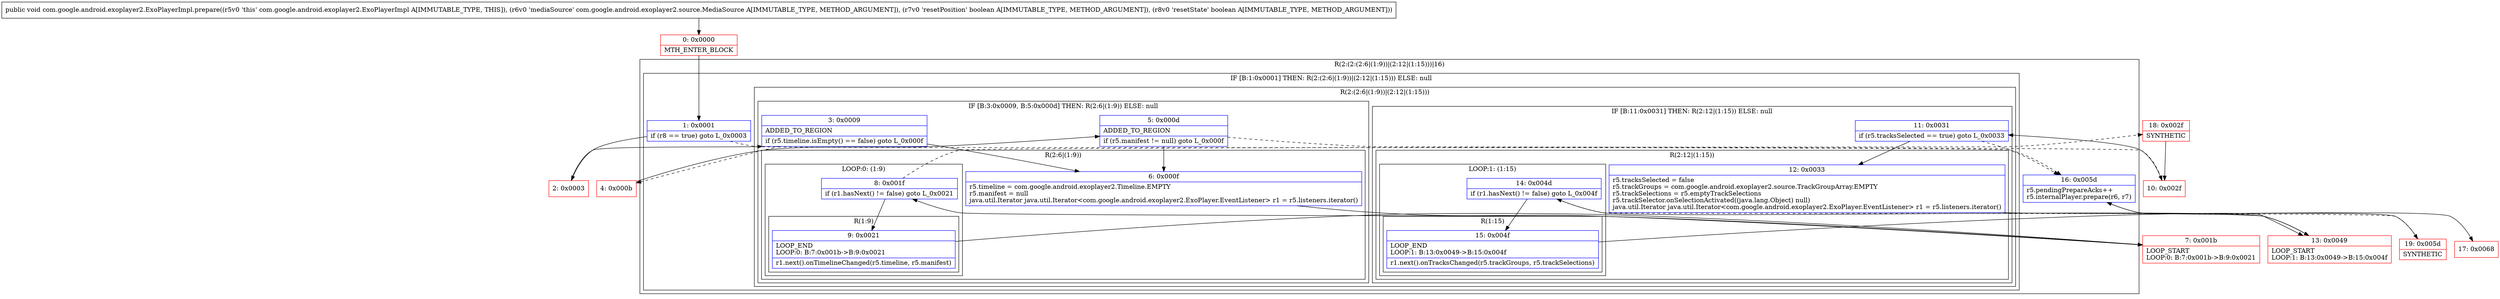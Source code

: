digraph "CFG forcom.google.android.exoplayer2.ExoPlayerImpl.prepare(Lcom\/google\/android\/exoplayer2\/source\/MediaSource;ZZ)V" {
subgraph cluster_Region_1828650553 {
label = "R(2:(2:(2:6|(1:9))|(2:12|(1:15)))|16)";
node [shape=record,color=blue];
subgraph cluster_IfRegion_656631029 {
label = "IF [B:1:0x0001] THEN: R(2:(2:6|(1:9))|(2:12|(1:15))) ELSE: null";
node [shape=record,color=blue];
Node_1 [shape=record,label="{1\:\ 0x0001|if (r8 == true) goto L_0x0003\l}"];
subgraph cluster_Region_1688676745 {
label = "R(2:(2:6|(1:9))|(2:12|(1:15)))";
node [shape=record,color=blue];
subgraph cluster_IfRegion_1685083215 {
label = "IF [B:3:0x0009, B:5:0x000d] THEN: R(2:6|(1:9)) ELSE: null";
node [shape=record,color=blue];
Node_3 [shape=record,label="{3\:\ 0x0009|ADDED_TO_REGION\l|if (r5.timeline.isEmpty() == false) goto L_0x000f\l}"];
Node_5 [shape=record,label="{5\:\ 0x000d|ADDED_TO_REGION\l|if (r5.manifest != null) goto L_0x000f\l}"];
subgraph cluster_Region_1196330642 {
label = "R(2:6|(1:9))";
node [shape=record,color=blue];
Node_6 [shape=record,label="{6\:\ 0x000f|r5.timeline = com.google.android.exoplayer2.Timeline.EMPTY\lr5.manifest = null\ljava.util.Iterator java.util.Iterator\<com.google.android.exoplayer2.ExoPlayer.EventListener\> r1 = r5.listeners.iterator()\l}"];
subgraph cluster_LoopRegion_968493669 {
label = "LOOP:0: (1:9)";
node [shape=record,color=blue];
Node_8 [shape=record,label="{8\:\ 0x001f|if (r1.hasNext() != false) goto L_0x0021\l}"];
subgraph cluster_Region_1164983808 {
label = "R(1:9)";
node [shape=record,color=blue];
Node_9 [shape=record,label="{9\:\ 0x0021|LOOP_END\lLOOP:0: B:7:0x001b\-\>B:9:0x0021\l|r1.next().onTimelineChanged(r5.timeline, r5.manifest)\l}"];
}
}
}
}
subgraph cluster_IfRegion_2145677774 {
label = "IF [B:11:0x0031] THEN: R(2:12|(1:15)) ELSE: null";
node [shape=record,color=blue];
Node_11 [shape=record,label="{11\:\ 0x0031|if (r5.tracksSelected == true) goto L_0x0033\l}"];
subgraph cluster_Region_742020616 {
label = "R(2:12|(1:15))";
node [shape=record,color=blue];
Node_12 [shape=record,label="{12\:\ 0x0033|r5.tracksSelected = false\lr5.trackGroups = com.google.android.exoplayer2.source.TrackGroupArray.EMPTY\lr5.trackSelections = r5.emptyTrackSelections\lr5.trackSelector.onSelectionActivated((java.lang.Object) null)\ljava.util.Iterator java.util.Iterator\<com.google.android.exoplayer2.ExoPlayer.EventListener\> r1 = r5.listeners.iterator()\l}"];
subgraph cluster_LoopRegion_970501575 {
label = "LOOP:1: (1:15)";
node [shape=record,color=blue];
Node_14 [shape=record,label="{14\:\ 0x004d|if (r1.hasNext() != false) goto L_0x004f\l}"];
subgraph cluster_Region_1264831819 {
label = "R(1:15)";
node [shape=record,color=blue];
Node_15 [shape=record,label="{15\:\ 0x004f|LOOP_END\lLOOP:1: B:13:0x0049\-\>B:15:0x004f\l|r1.next().onTracksChanged(r5.trackGroups, r5.trackSelections)\l}"];
}
}
}
}
}
}
Node_16 [shape=record,label="{16\:\ 0x005d|r5.pendingPrepareAcks++\lr5.internalPlayer.prepare(r6, r7)\l}"];
}
Node_0 [shape=record,color=red,label="{0\:\ 0x0000|MTH_ENTER_BLOCK\l}"];
Node_2 [shape=record,color=red,label="{2\:\ 0x0003}"];
Node_4 [shape=record,color=red,label="{4\:\ 0x000b}"];
Node_7 [shape=record,color=red,label="{7\:\ 0x001b|LOOP_START\lLOOP:0: B:7:0x001b\-\>B:9:0x0021\l}"];
Node_10 [shape=record,color=red,label="{10\:\ 0x002f}"];
Node_13 [shape=record,color=red,label="{13\:\ 0x0049|LOOP_START\lLOOP:1: B:13:0x0049\-\>B:15:0x004f\l}"];
Node_17 [shape=record,color=red,label="{17\:\ 0x0068}"];
Node_18 [shape=record,color=red,label="{18\:\ 0x002f|SYNTHETIC\l}"];
Node_19 [shape=record,color=red,label="{19\:\ 0x005d|SYNTHETIC\l}"];
MethodNode[shape=record,label="{public void com.google.android.exoplayer2.ExoPlayerImpl.prepare((r5v0 'this' com.google.android.exoplayer2.ExoPlayerImpl A[IMMUTABLE_TYPE, THIS]), (r6v0 'mediaSource' com.google.android.exoplayer2.source.MediaSource A[IMMUTABLE_TYPE, METHOD_ARGUMENT]), (r7v0 'resetPosition' boolean A[IMMUTABLE_TYPE, METHOD_ARGUMENT]), (r8v0 'resetState' boolean A[IMMUTABLE_TYPE, METHOD_ARGUMENT])) }"];
MethodNode -> Node_0;
Node_1 -> Node_2;
Node_1 -> Node_16[style=dashed];
Node_3 -> Node_4[style=dashed];
Node_3 -> Node_6;
Node_5 -> Node_6;
Node_5 -> Node_10[style=dashed];
Node_6 -> Node_7;
Node_8 -> Node_9;
Node_8 -> Node_18[style=dashed];
Node_9 -> Node_7;
Node_11 -> Node_12;
Node_11 -> Node_16[style=dashed];
Node_12 -> Node_13;
Node_14 -> Node_15;
Node_14 -> Node_19[style=dashed];
Node_15 -> Node_13;
Node_16 -> Node_17;
Node_0 -> Node_1;
Node_2 -> Node_3;
Node_4 -> Node_5;
Node_7 -> Node_8;
Node_10 -> Node_11;
Node_13 -> Node_14;
Node_18 -> Node_10;
Node_19 -> Node_16;
}

